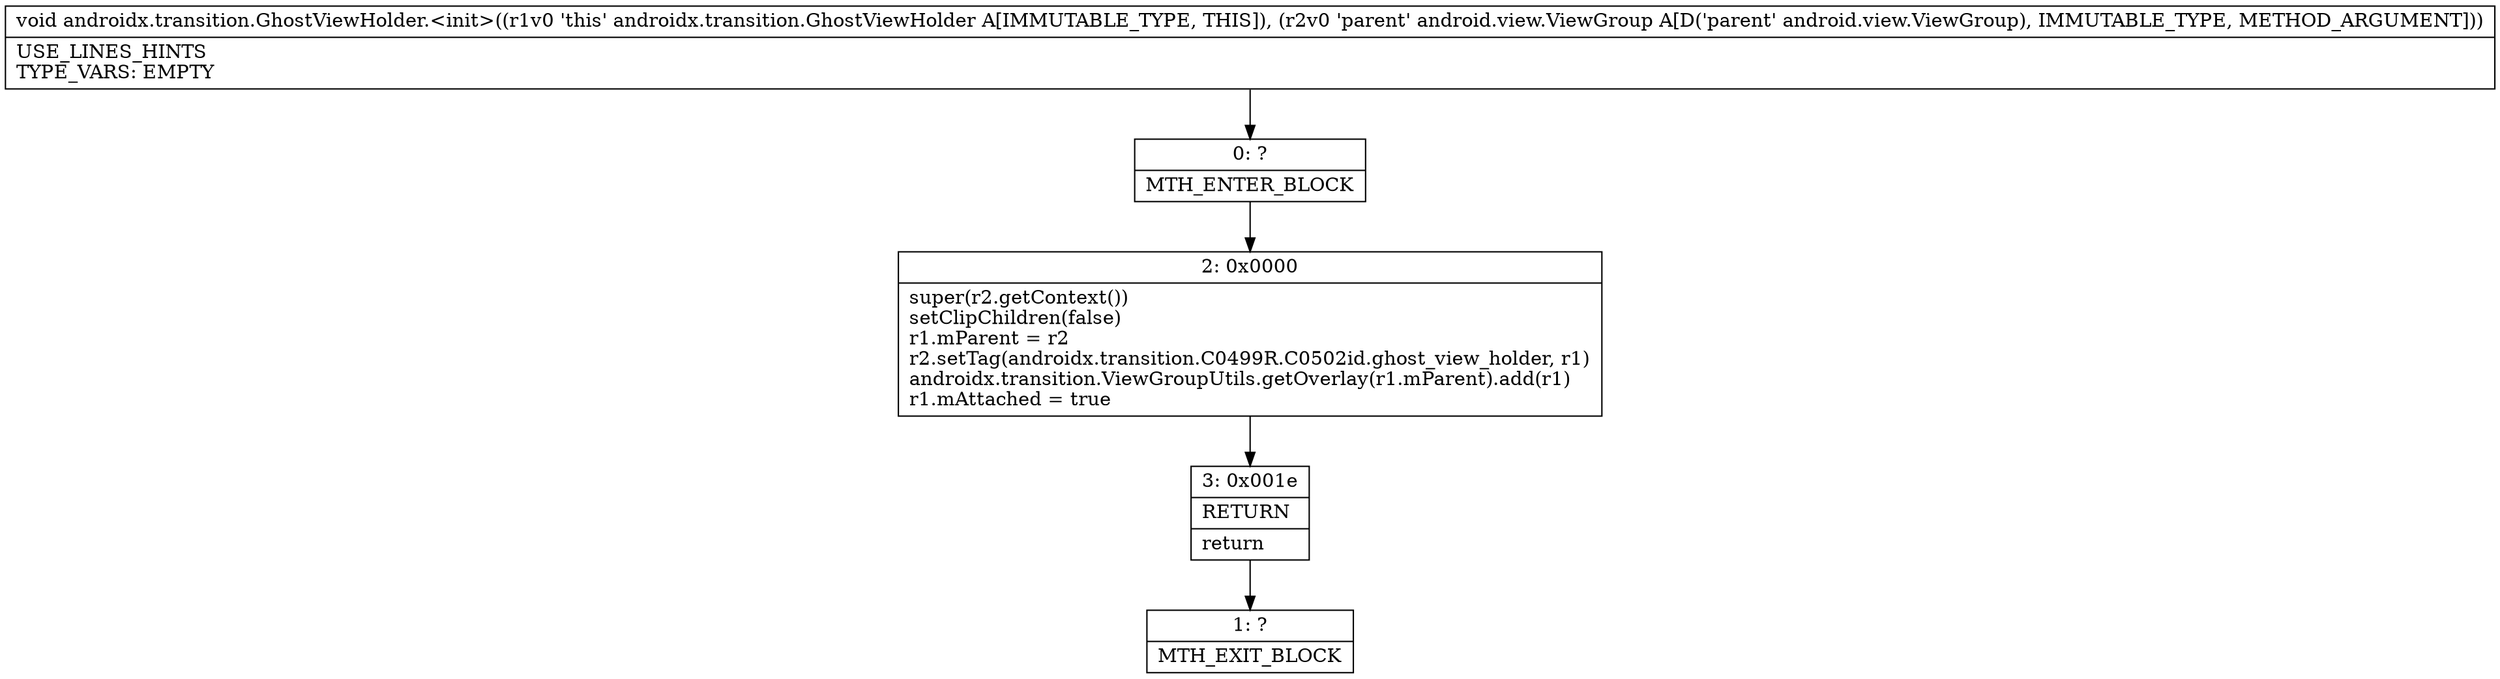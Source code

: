 digraph "CFG forandroidx.transition.GhostViewHolder.\<init\>(Landroid\/view\/ViewGroup;)V" {
Node_0 [shape=record,label="{0\:\ ?|MTH_ENTER_BLOCK\l}"];
Node_2 [shape=record,label="{2\:\ 0x0000|super(r2.getContext())\lsetClipChildren(false)\lr1.mParent = r2\lr2.setTag(androidx.transition.C0499R.C0502id.ghost_view_holder, r1)\landroidx.transition.ViewGroupUtils.getOverlay(r1.mParent).add(r1)\lr1.mAttached = true\l}"];
Node_3 [shape=record,label="{3\:\ 0x001e|RETURN\l|return\l}"];
Node_1 [shape=record,label="{1\:\ ?|MTH_EXIT_BLOCK\l}"];
MethodNode[shape=record,label="{void androidx.transition.GhostViewHolder.\<init\>((r1v0 'this' androidx.transition.GhostViewHolder A[IMMUTABLE_TYPE, THIS]), (r2v0 'parent' android.view.ViewGroup A[D('parent' android.view.ViewGroup), IMMUTABLE_TYPE, METHOD_ARGUMENT]))  | USE_LINES_HINTS\lTYPE_VARS: EMPTY\l}"];
MethodNode -> Node_0;Node_0 -> Node_2;
Node_2 -> Node_3;
Node_3 -> Node_1;
}

